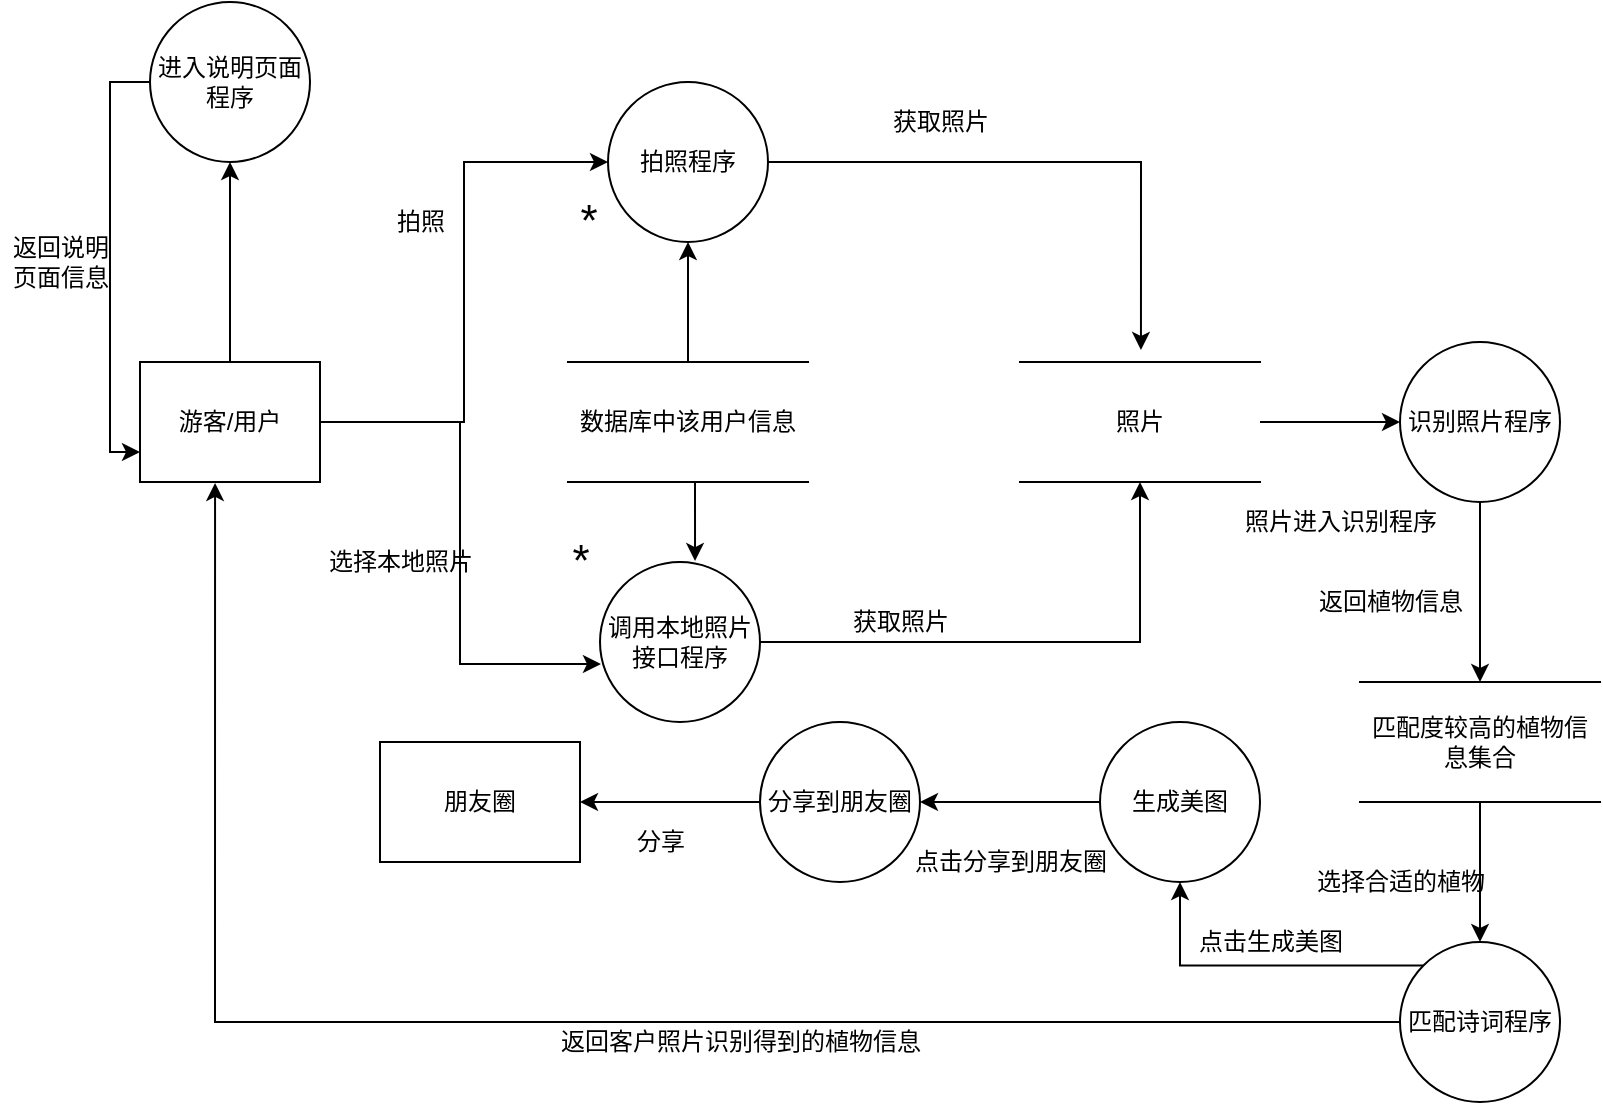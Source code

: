 <mxfile version="13.9.1" type="github">
  <diagram id="prtHgNgQTEPvFCAcTncT" name="Page-1">
    <mxGraphModel dx="1002" dy="626" grid="1" gridSize="10" guides="1" tooltips="1" connect="1" arrows="1" fold="1" page="1" pageScale="1" pageWidth="827" pageHeight="1169" math="0" shadow="0">
      <root>
        <mxCell id="0" />
        <mxCell id="1" parent="0" />
        <mxCell id="cWNBWAhWPImur9xWbaco-8" style="edgeStyle=orthogonalEdgeStyle;rounded=0;orthogonalLoop=1;jettySize=auto;html=1;exitX=1;exitY=0.5;exitDx=0;exitDy=0;entryX=0;entryY=0.5;entryDx=0;entryDy=0;" edge="1" parent="1" source="cWNBWAhWPImur9xWbaco-1" target="cWNBWAhWPImur9xWbaco-2">
          <mxGeometry relative="1" as="geometry" />
        </mxCell>
        <mxCell id="cWNBWAhWPImur9xWbaco-9" style="edgeStyle=orthogonalEdgeStyle;rounded=0;orthogonalLoop=1;jettySize=auto;html=1;exitX=1;exitY=0.5;exitDx=0;exitDy=0;entryX=0.006;entryY=0.638;entryDx=0;entryDy=0;entryPerimeter=0;" edge="1" parent="1" source="cWNBWAhWPImur9xWbaco-1" target="cWNBWAhWPImur9xWbaco-3">
          <mxGeometry relative="1" as="geometry" />
        </mxCell>
        <mxCell id="cWNBWAhWPImur9xWbaco-41" style="edgeStyle=orthogonalEdgeStyle;rounded=0;orthogonalLoop=1;jettySize=auto;html=1;exitX=0.5;exitY=0;exitDx=0;exitDy=0;entryX=0.5;entryY=1;entryDx=0;entryDy=0;" edge="1" parent="1" source="cWNBWAhWPImur9xWbaco-1" target="cWNBWAhWPImur9xWbaco-40">
          <mxGeometry relative="1" as="geometry" />
        </mxCell>
        <mxCell id="cWNBWAhWPImur9xWbaco-1" value="游客/用户" style="rounded=0;whiteSpace=wrap;html=1;" vertex="1" parent="1">
          <mxGeometry x="80" y="470" width="90" height="60" as="geometry" />
        </mxCell>
        <mxCell id="cWNBWAhWPImur9xWbaco-15" style="edgeStyle=orthogonalEdgeStyle;rounded=0;orthogonalLoop=1;jettySize=auto;html=1;exitX=1;exitY=0.5;exitDx=0;exitDy=0;entryX=0.504;entryY=-0.1;entryDx=0;entryDy=0;entryPerimeter=0;" edge="1" parent="1" source="cWNBWAhWPImur9xWbaco-2" target="cWNBWAhWPImur9xWbaco-14">
          <mxGeometry relative="1" as="geometry" />
        </mxCell>
        <mxCell id="cWNBWAhWPImur9xWbaco-2" value="拍照程序" style="ellipse;whiteSpace=wrap;html=1;aspect=fixed;" vertex="1" parent="1">
          <mxGeometry x="314" y="330" width="80" height="80" as="geometry" />
        </mxCell>
        <mxCell id="cWNBWAhWPImur9xWbaco-16" style="edgeStyle=orthogonalEdgeStyle;rounded=0;orthogonalLoop=1;jettySize=auto;html=1;exitX=1;exitY=0.5;exitDx=0;exitDy=0;entryX=0.5;entryY=1;entryDx=0;entryDy=0;" edge="1" parent="1" source="cWNBWAhWPImur9xWbaco-3" target="cWNBWAhWPImur9xWbaco-14">
          <mxGeometry relative="1" as="geometry" />
        </mxCell>
        <mxCell id="cWNBWAhWPImur9xWbaco-3" value="调用本地照片接口程序" style="ellipse;whiteSpace=wrap;html=1;aspect=fixed;" vertex="1" parent="1">
          <mxGeometry x="310" y="570" width="80" height="80" as="geometry" />
        </mxCell>
        <mxCell id="cWNBWAhWPImur9xWbaco-5" style="edgeStyle=orthogonalEdgeStyle;rounded=0;orthogonalLoop=1;jettySize=auto;html=1;exitX=0.5;exitY=0;exitDx=0;exitDy=0;entryX=0.5;entryY=1;entryDx=0;entryDy=0;" edge="1" parent="1" source="cWNBWAhWPImur9xWbaco-4" target="cWNBWAhWPImur9xWbaco-2">
          <mxGeometry relative="1" as="geometry" />
        </mxCell>
        <mxCell id="cWNBWAhWPImur9xWbaco-6" style="edgeStyle=orthogonalEdgeStyle;rounded=0;orthogonalLoop=1;jettySize=auto;html=1;exitX=0.5;exitY=1;exitDx=0;exitDy=0;entryX=0.594;entryY=-0.006;entryDx=0;entryDy=0;entryPerimeter=0;" edge="1" parent="1" source="cWNBWAhWPImur9xWbaco-4" target="cWNBWAhWPImur9xWbaco-3">
          <mxGeometry relative="1" as="geometry" />
        </mxCell>
        <mxCell id="cWNBWAhWPImur9xWbaco-4" value="数据库中该用户信息" style="shape=partialRectangle;whiteSpace=wrap;html=1;left=0;right=0;fillColor=none;" vertex="1" parent="1">
          <mxGeometry x="294" y="470" width="120" height="60" as="geometry" />
        </mxCell>
        <mxCell id="cWNBWAhWPImur9xWbaco-10" value="&lt;font style=&quot;font-size: 22px&quot;&gt;*&lt;/font&gt;" style="text;html=1;align=center;verticalAlign=middle;resizable=0;points=[];autosize=1;" vertex="1" parent="1">
          <mxGeometry x="294" y="390" width="20" height="20" as="geometry" />
        </mxCell>
        <mxCell id="cWNBWAhWPImur9xWbaco-11" value="&lt;font style=&quot;font-size: 22px&quot;&gt;*&lt;/font&gt;" style="text;html=1;align=center;verticalAlign=middle;resizable=0;points=[];autosize=1;" vertex="1" parent="1">
          <mxGeometry x="290" y="560" width="20" height="20" as="geometry" />
        </mxCell>
        <mxCell id="cWNBWAhWPImur9xWbaco-12" value="拍照" style="text;html=1;align=center;verticalAlign=middle;resizable=0;points=[];autosize=1;" vertex="1" parent="1">
          <mxGeometry x="200" y="390" width="40" height="20" as="geometry" />
        </mxCell>
        <mxCell id="cWNBWAhWPImur9xWbaco-13" value="选择本地照片" style="text;html=1;align=center;verticalAlign=middle;resizable=0;points=[];autosize=1;" vertex="1" parent="1">
          <mxGeometry x="165" y="560" width="90" height="20" as="geometry" />
        </mxCell>
        <mxCell id="cWNBWAhWPImur9xWbaco-20" style="edgeStyle=orthogonalEdgeStyle;rounded=0;orthogonalLoop=1;jettySize=auto;html=1;exitX=1;exitY=0.5;exitDx=0;exitDy=0;entryX=0;entryY=0.5;entryDx=0;entryDy=0;" edge="1" parent="1" source="cWNBWAhWPImur9xWbaco-14" target="cWNBWAhWPImur9xWbaco-17">
          <mxGeometry relative="1" as="geometry" />
        </mxCell>
        <mxCell id="cWNBWAhWPImur9xWbaco-14" value="照片" style="shape=partialRectangle;whiteSpace=wrap;html=1;left=0;right=0;fillColor=none;" vertex="1" parent="1">
          <mxGeometry x="520" y="470" width="120" height="60" as="geometry" />
        </mxCell>
        <mxCell id="cWNBWAhWPImur9xWbaco-21" style="edgeStyle=orthogonalEdgeStyle;rounded=0;orthogonalLoop=1;jettySize=auto;html=1;exitX=0.5;exitY=1;exitDx=0;exitDy=0;entryX=0.5;entryY=0;entryDx=0;entryDy=0;" edge="1" parent="1" source="cWNBWAhWPImur9xWbaco-17" target="cWNBWAhWPImur9xWbaco-18">
          <mxGeometry relative="1" as="geometry" />
        </mxCell>
        <mxCell id="cWNBWAhWPImur9xWbaco-17" value="识别照片程序" style="ellipse;whiteSpace=wrap;html=1;aspect=fixed;" vertex="1" parent="1">
          <mxGeometry x="710" y="460" width="80" height="80" as="geometry" />
        </mxCell>
        <mxCell id="cWNBWAhWPImur9xWbaco-22" style="edgeStyle=orthogonalEdgeStyle;rounded=0;orthogonalLoop=1;jettySize=auto;html=1;exitX=0.5;exitY=1;exitDx=0;exitDy=0;entryX=0.5;entryY=0;entryDx=0;entryDy=0;" edge="1" parent="1" source="cWNBWAhWPImur9xWbaco-18" target="cWNBWAhWPImur9xWbaco-19">
          <mxGeometry relative="1" as="geometry" />
        </mxCell>
        <mxCell id="cWNBWAhWPImur9xWbaco-18" value="匹配度较高的植物信息集合" style="shape=partialRectangle;whiteSpace=wrap;html=1;left=0;right=0;fillColor=none;" vertex="1" parent="1">
          <mxGeometry x="690" y="630" width="120" height="60" as="geometry" />
        </mxCell>
        <mxCell id="cWNBWAhWPImur9xWbaco-24" style="edgeStyle=orthogonalEdgeStyle;rounded=0;orthogonalLoop=1;jettySize=auto;html=1;exitX=0;exitY=0.5;exitDx=0;exitDy=0;entryX=0.417;entryY=1.008;entryDx=0;entryDy=0;entryPerimeter=0;" edge="1" parent="1" source="cWNBWAhWPImur9xWbaco-19" target="cWNBWAhWPImur9xWbaco-1">
          <mxGeometry relative="1" as="geometry" />
        </mxCell>
        <mxCell id="cWNBWAhWPImur9xWbaco-25" style="edgeStyle=orthogonalEdgeStyle;rounded=0;orthogonalLoop=1;jettySize=auto;html=1;exitX=0;exitY=0;exitDx=0;exitDy=0;entryX=0.5;entryY=1;entryDx=0;entryDy=0;" edge="1" parent="1" source="cWNBWAhWPImur9xWbaco-19" target="cWNBWAhWPImur9xWbaco-23">
          <mxGeometry relative="1" as="geometry" />
        </mxCell>
        <mxCell id="cWNBWAhWPImur9xWbaco-19" value="匹配诗词程序" style="ellipse;whiteSpace=wrap;html=1;aspect=fixed;" vertex="1" parent="1">
          <mxGeometry x="710" y="760" width="80" height="80" as="geometry" />
        </mxCell>
        <mxCell id="cWNBWAhWPImur9xWbaco-27" style="edgeStyle=orthogonalEdgeStyle;rounded=0;orthogonalLoop=1;jettySize=auto;html=1;exitX=0;exitY=0.5;exitDx=0;exitDy=0;entryX=1;entryY=0.5;entryDx=0;entryDy=0;" edge="1" parent="1" source="cWNBWAhWPImur9xWbaco-23" target="cWNBWAhWPImur9xWbaco-26">
          <mxGeometry relative="1" as="geometry" />
        </mxCell>
        <mxCell id="cWNBWAhWPImur9xWbaco-23" value="生成美图" style="ellipse;whiteSpace=wrap;html=1;aspect=fixed;" vertex="1" parent="1">
          <mxGeometry x="560" y="650" width="80" height="80" as="geometry" />
        </mxCell>
        <mxCell id="cWNBWAhWPImur9xWbaco-29" style="edgeStyle=orthogonalEdgeStyle;rounded=0;orthogonalLoop=1;jettySize=auto;html=1;exitX=0;exitY=0.5;exitDx=0;exitDy=0;entryX=1;entryY=0.5;entryDx=0;entryDy=0;" edge="1" parent="1" source="cWNBWAhWPImur9xWbaco-26" target="cWNBWAhWPImur9xWbaco-28">
          <mxGeometry relative="1" as="geometry" />
        </mxCell>
        <mxCell id="cWNBWAhWPImur9xWbaco-26" value="分享到朋友圈" style="ellipse;whiteSpace=wrap;html=1;aspect=fixed;" vertex="1" parent="1">
          <mxGeometry x="390" y="650" width="80" height="80" as="geometry" />
        </mxCell>
        <mxCell id="cWNBWAhWPImur9xWbaco-28" value="朋友圈" style="rounded=0;whiteSpace=wrap;html=1;" vertex="1" parent="1">
          <mxGeometry x="200" y="660" width="100" height="60" as="geometry" />
        </mxCell>
        <mxCell id="cWNBWAhWPImur9xWbaco-30" value="获取照片" style="text;html=1;align=center;verticalAlign=middle;resizable=0;points=[];autosize=1;" vertex="1" parent="1">
          <mxGeometry x="450" y="340" width="60" height="20" as="geometry" />
        </mxCell>
        <mxCell id="cWNBWAhWPImur9xWbaco-31" value="获取照片" style="text;html=1;align=center;verticalAlign=middle;resizable=0;points=[];autosize=1;" vertex="1" parent="1">
          <mxGeometry x="430" y="590" width="60" height="20" as="geometry" />
        </mxCell>
        <mxCell id="cWNBWAhWPImur9xWbaco-32" value="照片进入识别程序" style="text;html=1;align=center;verticalAlign=middle;resizable=0;points=[];autosize=1;" vertex="1" parent="1">
          <mxGeometry x="625" y="540" width="110" height="20" as="geometry" />
        </mxCell>
        <mxCell id="cWNBWAhWPImur9xWbaco-34" value="返回植物信息" style="text;html=1;align=center;verticalAlign=middle;resizable=0;points=[];autosize=1;" vertex="1" parent="1">
          <mxGeometry x="660" y="580" width="90" height="20" as="geometry" />
        </mxCell>
        <mxCell id="cWNBWAhWPImur9xWbaco-35" value="选择合适的植物" style="text;html=1;align=center;verticalAlign=middle;resizable=0;points=[];autosize=1;" vertex="1" parent="1">
          <mxGeometry x="660" y="720" width="100" height="20" as="geometry" />
        </mxCell>
        <mxCell id="cWNBWAhWPImur9xWbaco-36" value="返回客户照片识别得到的植物信息" style="text;html=1;align=center;verticalAlign=middle;resizable=0;points=[];autosize=1;" vertex="1" parent="1">
          <mxGeometry x="280" y="800" width="200" height="20" as="geometry" />
        </mxCell>
        <mxCell id="cWNBWAhWPImur9xWbaco-37" value="点击生成美图" style="text;html=1;align=center;verticalAlign=middle;resizable=0;points=[];autosize=1;" vertex="1" parent="1">
          <mxGeometry x="600" y="750" width="90" height="20" as="geometry" />
        </mxCell>
        <mxCell id="cWNBWAhWPImur9xWbaco-38" value="点击分享到朋友圈" style="text;html=1;align=center;verticalAlign=middle;resizable=0;points=[];autosize=1;" vertex="1" parent="1">
          <mxGeometry x="460" y="710" width="110" height="20" as="geometry" />
        </mxCell>
        <mxCell id="cWNBWAhWPImur9xWbaco-39" value="分享" style="text;html=1;align=center;verticalAlign=middle;resizable=0;points=[];autosize=1;" vertex="1" parent="1">
          <mxGeometry x="320" y="700" width="40" height="20" as="geometry" />
        </mxCell>
        <mxCell id="cWNBWAhWPImur9xWbaco-42" style="edgeStyle=orthogonalEdgeStyle;rounded=0;orthogonalLoop=1;jettySize=auto;html=1;exitX=0;exitY=0.5;exitDx=0;exitDy=0;entryX=0;entryY=0.75;entryDx=0;entryDy=0;" edge="1" parent="1" source="cWNBWAhWPImur9xWbaco-40" target="cWNBWAhWPImur9xWbaco-1">
          <mxGeometry relative="1" as="geometry" />
        </mxCell>
        <mxCell id="cWNBWAhWPImur9xWbaco-40" value="进入说明页面程序" style="ellipse;whiteSpace=wrap;html=1;aspect=fixed;" vertex="1" parent="1">
          <mxGeometry x="85" y="290" width="80" height="80" as="geometry" />
        </mxCell>
        <mxCell id="cWNBWAhWPImur9xWbaco-43" value="返回说明&lt;br&gt;页面信息" style="text;html=1;align=center;verticalAlign=middle;resizable=0;points=[];autosize=1;" vertex="1" parent="1">
          <mxGeometry x="10" y="405" width="60" height="30" as="geometry" />
        </mxCell>
      </root>
    </mxGraphModel>
  </diagram>
</mxfile>

